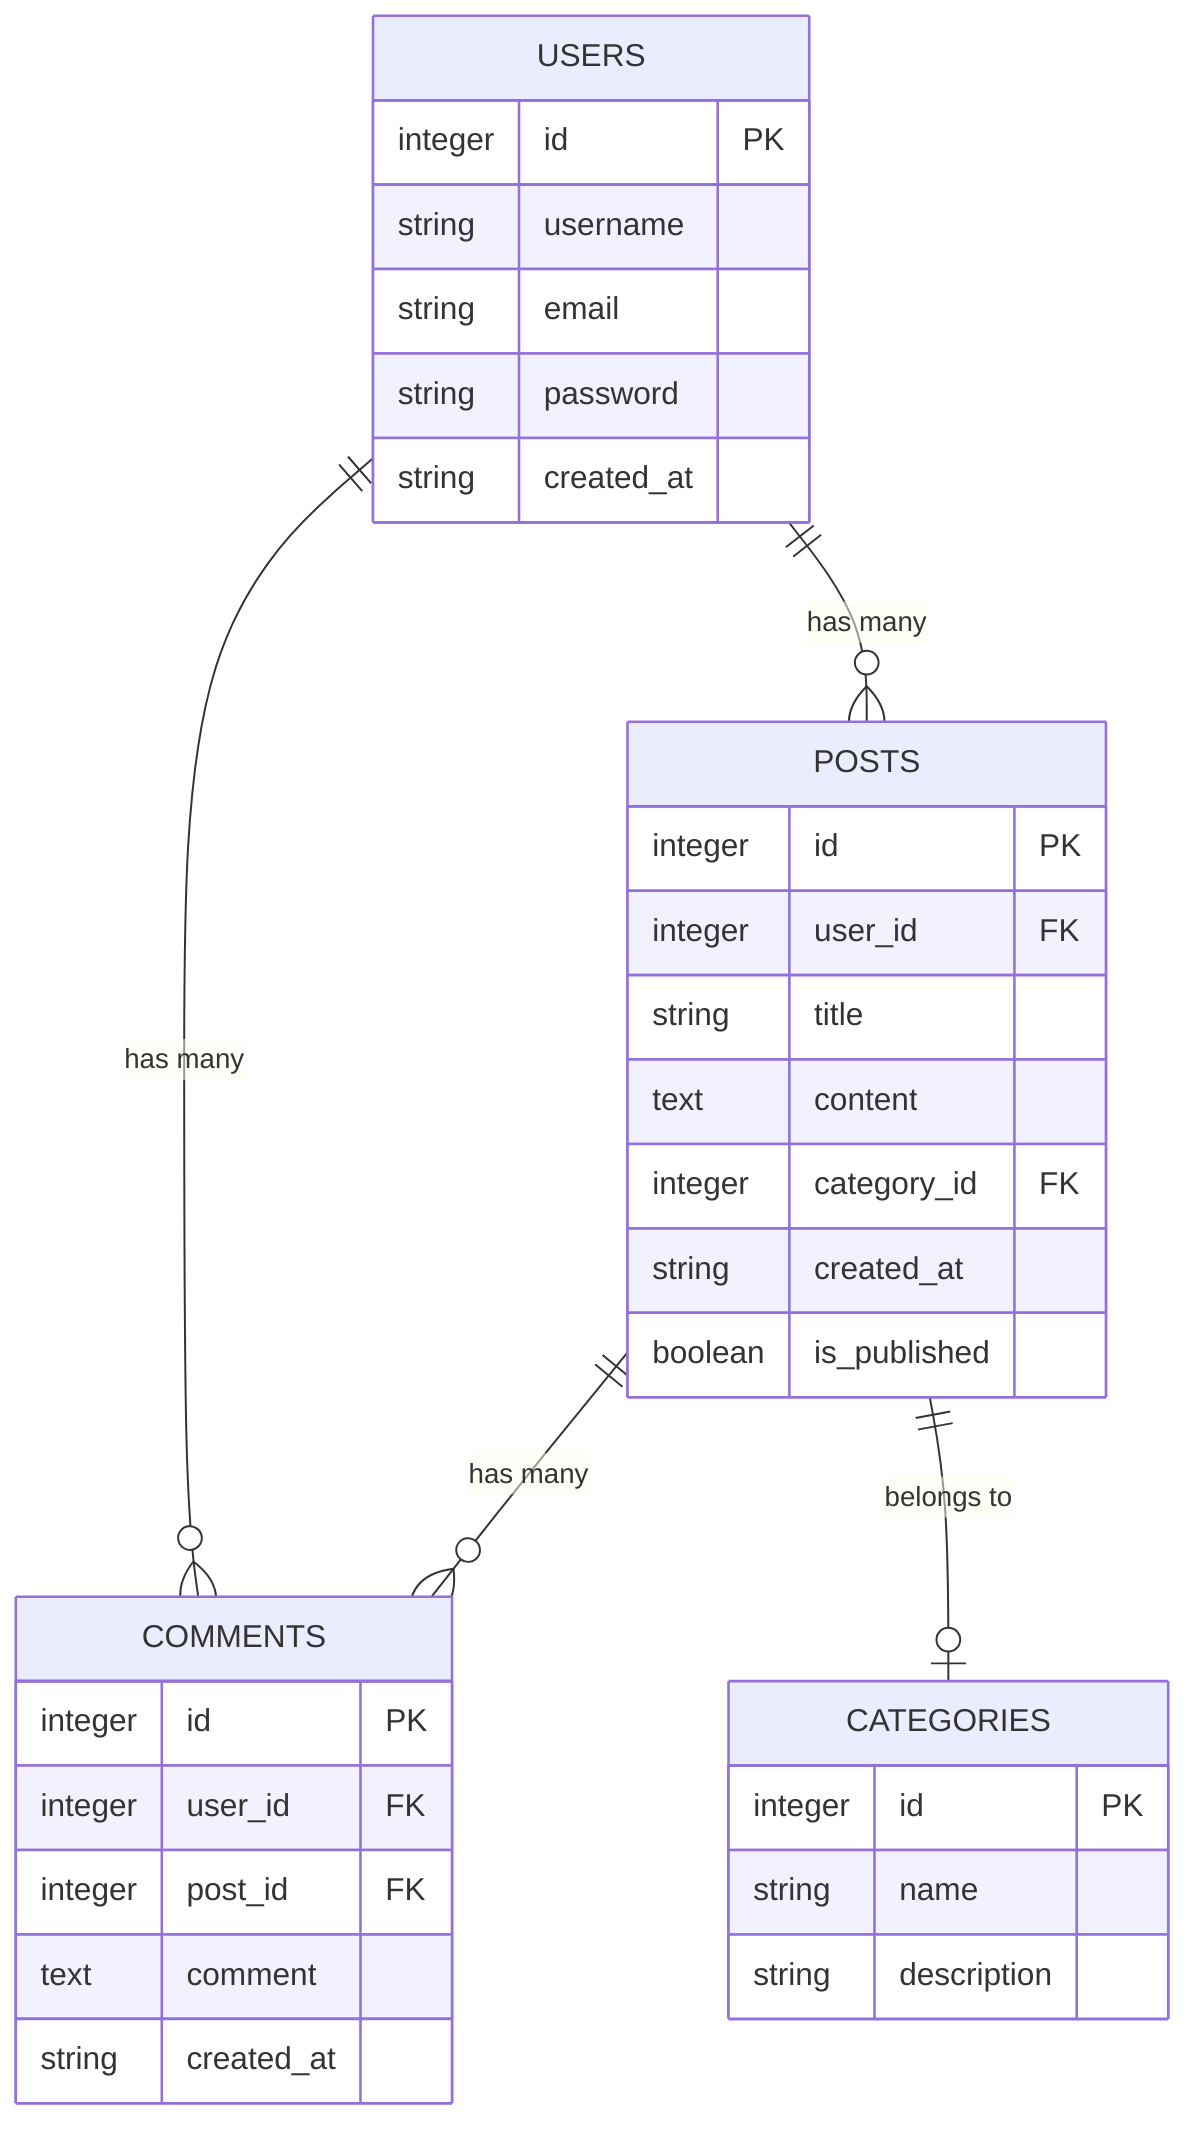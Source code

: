 erDiagram
    USERS {
        integer id PK
        string username
        string email
        string password
        string created_at
    }

    POSTS {
        integer id PK
        integer user_id FK
        string title
        text content
        integer category_id FK
        string created_at
        boolean is_published
    }

    COMMENTS {
        integer id PK
        integer user_id FK
        integer post_id FK
        text comment
        string created_at
    }

    CATEGORIES {
        integer id PK
        string name
        string description
    }


    USERS ||--o{ POSTS : "has many"
    USERS ||--o{ COMMENTS : "has many"
    POSTS ||--o{ COMMENTS : "has many"
    POSTS ||--o| CATEGORIES : "belongs to"
